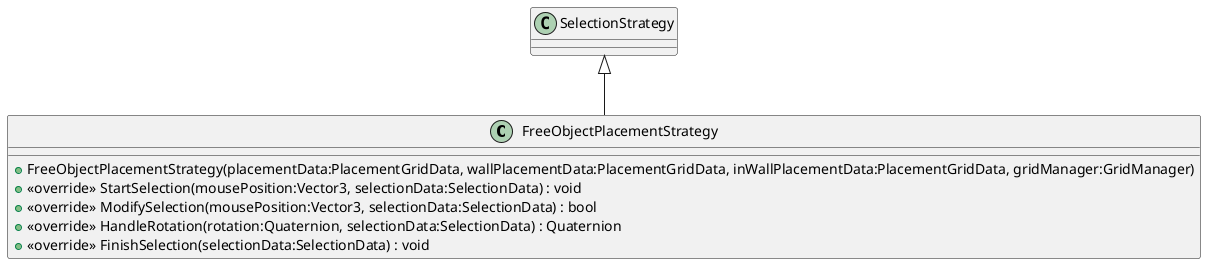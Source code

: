 @startuml
class FreeObjectPlacementStrategy {
    + FreeObjectPlacementStrategy(placementData:PlacementGridData, wallPlacementData:PlacementGridData, inWallPlacementData:PlacementGridData, gridManager:GridManager)
    + <<override>> StartSelection(mousePosition:Vector3, selectionData:SelectionData) : void
    + <<override>> ModifySelection(mousePosition:Vector3, selectionData:SelectionData) : bool
    + <<override>> HandleRotation(rotation:Quaternion, selectionData:SelectionData) : Quaternion
    + <<override>> FinishSelection(selectionData:SelectionData) : void
}
SelectionStrategy <|-- FreeObjectPlacementStrategy
@enduml
